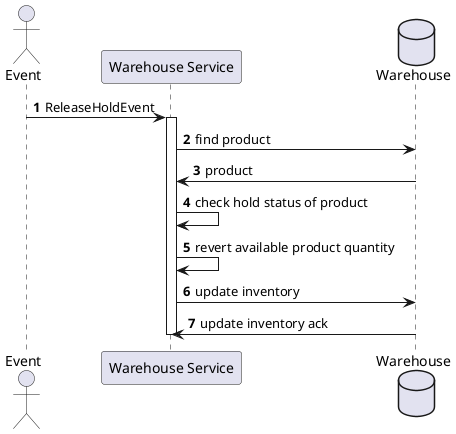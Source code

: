 @startuml
'https://plantuml.com/sequence-diagram

actor Event as E
participant "Warehouse Service" as WS
database Warehouse as W

autonumber

E -> WS: ReleaseHoldEvent
activate WS

WS -> W: find product
WS <- W: product
WS -> WS: check hold status of product
WS -> WS: revert available product quantity
WS -> W: update inventory
WS <- W: update inventory ack

deactivate WS

@enduml